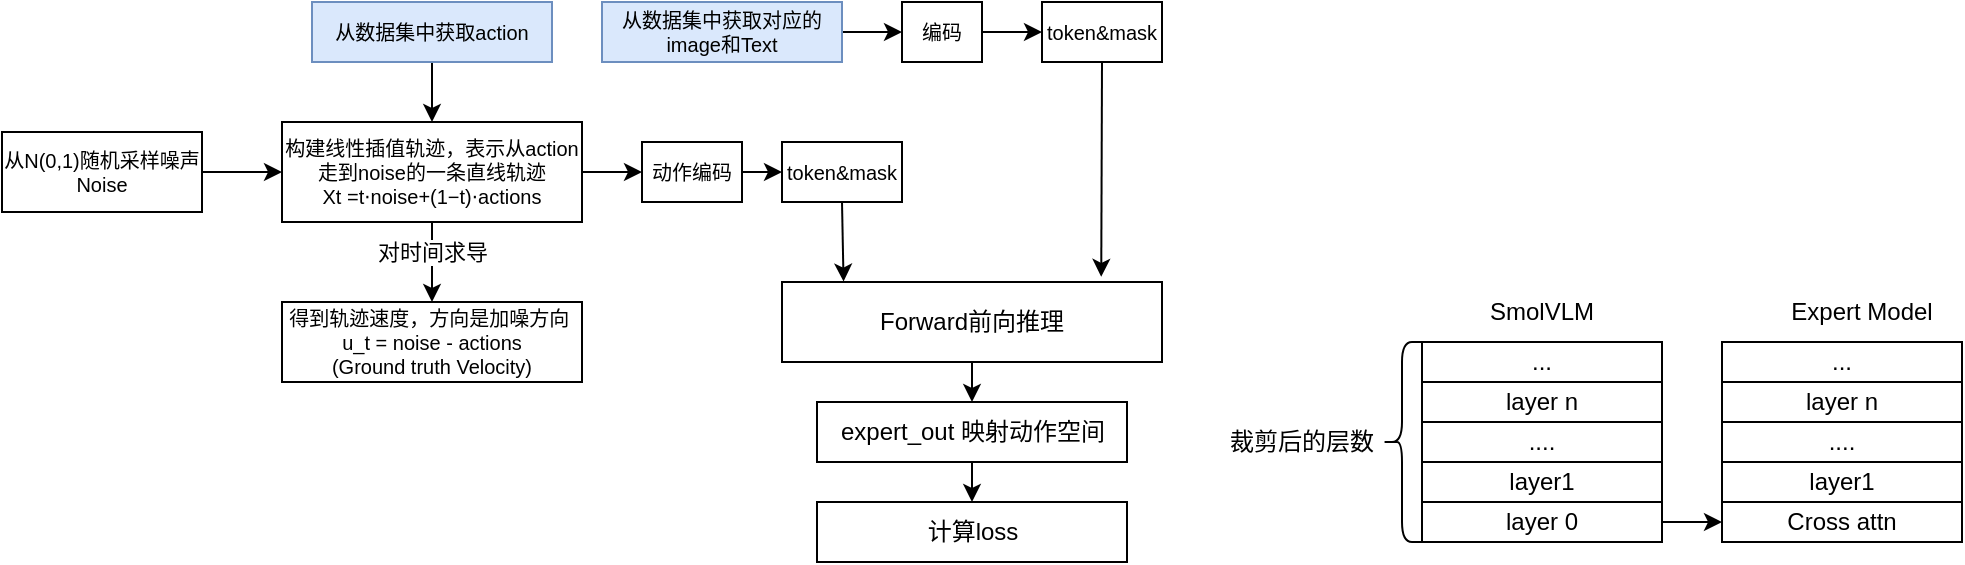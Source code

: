 <mxfile version="28.1.0">
  <diagram name="第 1 页" id="QBfmjMHsHBRAcdPXaFrD">
    <mxGraphModel dx="599" dy="281" grid="1" gridSize="10" guides="1" tooltips="1" connect="1" arrows="1" fold="1" page="1" pageScale="1" pageWidth="827" pageHeight="1169" math="0" shadow="0">
      <root>
        <mxCell id="0" />
        <mxCell id="1" parent="0" />
        <mxCell id="l6EJtao8Zm6sJSQqBp27-3" value="" style="edgeStyle=orthogonalEdgeStyle;rounded=0;orthogonalLoop=1;jettySize=auto;html=1;fontSize=10;curved=1;" edge="1" parent="1" source="l6EJtao8Zm6sJSQqBp27-1" target="l6EJtao8Zm6sJSQqBp27-2">
          <mxGeometry relative="1" as="geometry" />
        </mxCell>
        <mxCell id="l6EJtao8Zm6sJSQqBp27-1" value="从N(0,1)随机采样噪声&lt;div&gt;Noise&lt;/div&gt;" style="rounded=0;whiteSpace=wrap;html=1;fontSize=10;" vertex="1" parent="1">
          <mxGeometry x="100" y="135" width="100" height="40" as="geometry" />
        </mxCell>
        <mxCell id="l6EJtao8Zm6sJSQqBp27-7" value="" style="edgeStyle=orthogonalEdgeStyle;curved=1;rounded=0;orthogonalLoop=1;jettySize=auto;html=1;" edge="1" parent="1" source="l6EJtao8Zm6sJSQqBp27-2" target="l6EJtao8Zm6sJSQqBp27-6">
          <mxGeometry relative="1" as="geometry" />
        </mxCell>
        <mxCell id="l6EJtao8Zm6sJSQqBp27-8" value="对时间求导" style="edgeLabel;html=1;align=center;verticalAlign=middle;resizable=0;points=[];" vertex="1" connectable="0" parent="l6EJtao8Zm6sJSQqBp27-7">
          <mxGeometry x="-0.26" y="-1" relative="1" as="geometry">
            <mxPoint x="1" as="offset" />
          </mxGeometry>
        </mxCell>
        <mxCell id="l6EJtao8Zm6sJSQqBp27-13" value="" style="edgeStyle=orthogonalEdgeStyle;curved=1;rounded=0;orthogonalLoop=1;jettySize=auto;html=1;" edge="1" parent="1" source="l6EJtao8Zm6sJSQqBp27-2" target="l6EJtao8Zm6sJSQqBp27-12">
          <mxGeometry relative="1" as="geometry" />
        </mxCell>
        <mxCell id="l6EJtao8Zm6sJSQqBp27-2" value="&lt;div&gt;&lt;div&gt;&lt;span style=&quot;background-color: transparent; color: light-dark(rgb(0, 0, 0), rgb(255, 255, 255));&quot;&gt;构建线性插值轨迹，表示从action走到noise的一条直线轨迹&lt;br&gt;Xt&amp;nbsp;&lt;/span&gt;&lt;span style=&quot;background-color: transparent; color: light-dark(rgb(0, 0, 0), rgb(255, 255, 255));&quot;&gt;=t⋅noise+(1−t)⋅actions&lt;/span&gt;&lt;/div&gt;&lt;/div&gt;" style="rounded=0;whiteSpace=wrap;html=1;fontSize=10;" vertex="1" parent="1">
          <mxGeometry x="240" y="130" width="150" height="50" as="geometry" />
        </mxCell>
        <mxCell id="l6EJtao8Zm6sJSQqBp27-5" style="edgeStyle=orthogonalEdgeStyle;rounded=0;orthogonalLoop=1;jettySize=auto;html=1;exitX=0.5;exitY=1;exitDx=0;exitDy=0;entryX=0.5;entryY=0;entryDx=0;entryDy=0;fontSize=10;curved=1;" edge="1" parent="1" source="l6EJtao8Zm6sJSQqBp27-4" target="l6EJtao8Zm6sJSQqBp27-2">
          <mxGeometry relative="1" as="geometry" />
        </mxCell>
        <mxCell id="l6EJtao8Zm6sJSQqBp27-4" value="从数据集中获取action" style="rounded=0;whiteSpace=wrap;html=1;fontSize=10;fillColor=#dae8fc;strokeColor=#6c8ebf;" vertex="1" parent="1">
          <mxGeometry x="255" y="70" width="120" height="30" as="geometry" />
        </mxCell>
        <mxCell id="l6EJtao8Zm6sJSQqBp27-6" value="得到轨迹速度，方向是加噪方向&amp;nbsp;&lt;div&gt;u_t = noise - actions&lt;br&gt;(Ground truth Velocity)&lt;/div&gt;" style="rounded=0;whiteSpace=wrap;html=1;fontSize=10;" vertex="1" parent="1">
          <mxGeometry x="240" y="220" width="150" height="40" as="geometry" />
        </mxCell>
        <mxCell id="l6EJtao8Zm6sJSQqBp27-11" value="" style="edgeStyle=orthogonalEdgeStyle;curved=1;rounded=0;orthogonalLoop=1;jettySize=auto;html=1;" edge="1" parent="1" source="l6EJtao8Zm6sJSQqBp27-9" target="l6EJtao8Zm6sJSQqBp27-10">
          <mxGeometry relative="1" as="geometry" />
        </mxCell>
        <mxCell id="l6EJtao8Zm6sJSQqBp27-9" value="从数据集中获取对应的image和Text" style="rounded=0;whiteSpace=wrap;html=1;fontSize=10;fillColor=#dae8fc;strokeColor=#6c8ebf;" vertex="1" parent="1">
          <mxGeometry x="400" y="70" width="120" height="30" as="geometry" />
        </mxCell>
        <mxCell id="l6EJtao8Zm6sJSQqBp27-15" value="" style="edgeStyle=orthogonalEdgeStyle;curved=1;rounded=0;orthogonalLoop=1;jettySize=auto;html=1;" edge="1" parent="1" source="l6EJtao8Zm6sJSQqBp27-10" target="l6EJtao8Zm6sJSQqBp27-14">
          <mxGeometry relative="1" as="geometry" />
        </mxCell>
        <mxCell id="l6EJtao8Zm6sJSQqBp27-10" value="编码" style="rounded=0;whiteSpace=wrap;html=1;fontSize=10;" vertex="1" parent="1">
          <mxGeometry x="550" y="70" width="40" height="30" as="geometry" />
        </mxCell>
        <mxCell id="l6EJtao8Zm6sJSQqBp27-17" style="edgeStyle=orthogonalEdgeStyle;curved=1;rounded=0;orthogonalLoop=1;jettySize=auto;html=1;exitX=1;exitY=0.5;exitDx=0;exitDy=0;entryX=0;entryY=0.5;entryDx=0;entryDy=0;" edge="1" parent="1" source="l6EJtao8Zm6sJSQqBp27-12" target="l6EJtao8Zm6sJSQqBp27-16">
          <mxGeometry relative="1" as="geometry" />
        </mxCell>
        <mxCell id="l6EJtao8Zm6sJSQqBp27-12" value="动作编码" style="rounded=0;whiteSpace=wrap;html=1;fontSize=10;" vertex="1" parent="1">
          <mxGeometry x="420" y="140" width="50" height="30" as="geometry" />
        </mxCell>
        <mxCell id="l6EJtao8Zm6sJSQqBp27-14" value="token&amp;amp;mask" style="rounded=0;whiteSpace=wrap;html=1;fontSize=10;" vertex="1" parent="1">
          <mxGeometry x="620" y="70" width="60" height="30" as="geometry" />
        </mxCell>
        <mxCell id="l6EJtao8Zm6sJSQqBp27-16" value="token&amp;amp;mask" style="rounded=0;whiteSpace=wrap;html=1;fontSize=10;" vertex="1" parent="1">
          <mxGeometry x="490" y="140" width="60" height="30" as="geometry" />
        </mxCell>
        <mxCell id="l6EJtao8Zm6sJSQqBp27-22" value="" style="edgeStyle=orthogonalEdgeStyle;curved=1;rounded=0;orthogonalLoop=1;jettySize=auto;html=1;" edge="1" parent="1" source="l6EJtao8Zm6sJSQqBp27-18" target="l6EJtao8Zm6sJSQqBp27-21">
          <mxGeometry relative="1" as="geometry" />
        </mxCell>
        <mxCell id="l6EJtao8Zm6sJSQqBp27-18" value="Forward前向推理" style="rounded=0;whiteSpace=wrap;html=1;" vertex="1" parent="1">
          <mxGeometry x="490" y="210" width="190" height="40" as="geometry" />
        </mxCell>
        <mxCell id="l6EJtao8Zm6sJSQqBp27-19" style="edgeStyle=orthogonalEdgeStyle;curved=1;rounded=0;orthogonalLoop=1;jettySize=auto;html=1;exitX=0.5;exitY=1;exitDx=0;exitDy=0;entryX=0.162;entryY=-0.005;entryDx=0;entryDy=0;entryPerimeter=0;" edge="1" parent="1" source="l6EJtao8Zm6sJSQqBp27-16" target="l6EJtao8Zm6sJSQqBp27-18">
          <mxGeometry relative="1" as="geometry" />
        </mxCell>
        <mxCell id="l6EJtao8Zm6sJSQqBp27-20" style="edgeStyle=orthogonalEdgeStyle;curved=1;rounded=0;orthogonalLoop=1;jettySize=auto;html=1;exitX=0.5;exitY=1;exitDx=0;exitDy=0;entryX=0.84;entryY=-0.065;entryDx=0;entryDy=0;entryPerimeter=0;" edge="1" parent="1" source="l6EJtao8Zm6sJSQqBp27-14" target="l6EJtao8Zm6sJSQqBp27-18">
          <mxGeometry relative="1" as="geometry" />
        </mxCell>
        <mxCell id="l6EJtao8Zm6sJSQqBp27-24" value="" style="edgeStyle=orthogonalEdgeStyle;curved=1;rounded=0;orthogonalLoop=1;jettySize=auto;html=1;" edge="1" parent="1" source="l6EJtao8Zm6sJSQqBp27-21" target="l6EJtao8Zm6sJSQqBp27-23">
          <mxGeometry relative="1" as="geometry" />
        </mxCell>
        <mxCell id="l6EJtao8Zm6sJSQqBp27-21" value="expert_out 映射动作空间" style="whiteSpace=wrap;html=1;rounded=0;" vertex="1" parent="1">
          <mxGeometry x="507.5" y="270" width="155" height="30" as="geometry" />
        </mxCell>
        <mxCell id="l6EJtao8Zm6sJSQqBp27-23" value="计算loss" style="whiteSpace=wrap;html=1;rounded=0;" vertex="1" parent="1">
          <mxGeometry x="507.5" y="320" width="155" height="30" as="geometry" />
        </mxCell>
        <mxCell id="l6EJtao8Zm6sJSQqBp27-25" value="..." style="rounded=0;whiteSpace=wrap;html=1;" vertex="1" parent="1">
          <mxGeometry x="810" y="240" width="120" height="20" as="geometry" />
        </mxCell>
        <mxCell id="l6EJtao8Zm6sJSQqBp27-26" value="layer n" style="rounded=0;whiteSpace=wrap;html=1;" vertex="1" parent="1">
          <mxGeometry x="810" y="260" width="120" height="20" as="geometry" />
        </mxCell>
        <mxCell id="l6EJtao8Zm6sJSQqBp27-27" value="...." style="rounded=0;whiteSpace=wrap;html=1;" vertex="1" parent="1">
          <mxGeometry x="810" y="280" width="120" height="20" as="geometry" />
        </mxCell>
        <mxCell id="l6EJtao8Zm6sJSQqBp27-28" value="layer1" style="rounded=0;whiteSpace=wrap;html=1;" vertex="1" parent="1">
          <mxGeometry x="810" y="300" width="120" height="20" as="geometry" />
        </mxCell>
        <mxCell id="l6EJtao8Zm6sJSQqBp27-39" style="edgeStyle=orthogonalEdgeStyle;curved=1;rounded=0;orthogonalLoop=1;jettySize=auto;html=1;exitX=1;exitY=0.5;exitDx=0;exitDy=0;entryX=0;entryY=0.5;entryDx=0;entryDy=0;" edge="1" parent="1" source="l6EJtao8Zm6sJSQqBp27-29" target="l6EJtao8Zm6sJSQqBp27-37">
          <mxGeometry relative="1" as="geometry" />
        </mxCell>
        <mxCell id="l6EJtao8Zm6sJSQqBp27-29" value="layer 0" style="rounded=0;whiteSpace=wrap;html=1;" vertex="1" parent="1">
          <mxGeometry x="810" y="320" width="120" height="20" as="geometry" />
        </mxCell>
        <mxCell id="l6EJtao8Zm6sJSQqBp27-30" value="SmolVLM" style="text;strokeColor=none;align=center;fillColor=none;html=1;verticalAlign=middle;whiteSpace=wrap;rounded=0;" vertex="1" parent="1">
          <mxGeometry x="840" y="210" width="60" height="30" as="geometry" />
        </mxCell>
        <mxCell id="l6EJtao8Zm6sJSQqBp27-31" value="" style="shape=curlyBracket;whiteSpace=wrap;html=1;rounded=1;labelPosition=left;verticalLabelPosition=middle;align=right;verticalAlign=middle;" vertex="1" parent="1">
          <mxGeometry x="790" y="240" width="20" height="100" as="geometry" />
        </mxCell>
        <mxCell id="l6EJtao8Zm6sJSQqBp27-32" value="裁剪后的层数" style="text;strokeColor=none;align=center;fillColor=none;html=1;verticalAlign=middle;whiteSpace=wrap;rounded=0;" vertex="1" parent="1">
          <mxGeometry x="710" y="275" width="80" height="30" as="geometry" />
        </mxCell>
        <mxCell id="l6EJtao8Zm6sJSQqBp27-33" value="..." style="rounded=0;whiteSpace=wrap;html=1;" vertex="1" parent="1">
          <mxGeometry x="960" y="240" width="120" height="20" as="geometry" />
        </mxCell>
        <mxCell id="l6EJtao8Zm6sJSQqBp27-34" value="layer n" style="rounded=0;whiteSpace=wrap;html=1;" vertex="1" parent="1">
          <mxGeometry x="960" y="260" width="120" height="20" as="geometry" />
        </mxCell>
        <mxCell id="l6EJtao8Zm6sJSQqBp27-35" value="...." style="rounded=0;whiteSpace=wrap;html=1;" vertex="1" parent="1">
          <mxGeometry x="960" y="280" width="120" height="20" as="geometry" />
        </mxCell>
        <mxCell id="l6EJtao8Zm6sJSQqBp27-36" value="layer1" style="rounded=0;whiteSpace=wrap;html=1;" vertex="1" parent="1">
          <mxGeometry x="960" y="300" width="120" height="20" as="geometry" />
        </mxCell>
        <mxCell id="l6EJtao8Zm6sJSQqBp27-37" value="Cross attn" style="rounded=0;whiteSpace=wrap;html=1;" vertex="1" parent="1">
          <mxGeometry x="960" y="320" width="120" height="20" as="geometry" />
        </mxCell>
        <mxCell id="l6EJtao8Zm6sJSQqBp27-38" value="Expert Model" style="text;strokeColor=none;align=center;fillColor=none;html=1;verticalAlign=middle;whiteSpace=wrap;rounded=0;" vertex="1" parent="1">
          <mxGeometry x="990" y="210" width="80" height="30" as="geometry" />
        </mxCell>
      </root>
    </mxGraphModel>
  </diagram>
</mxfile>
